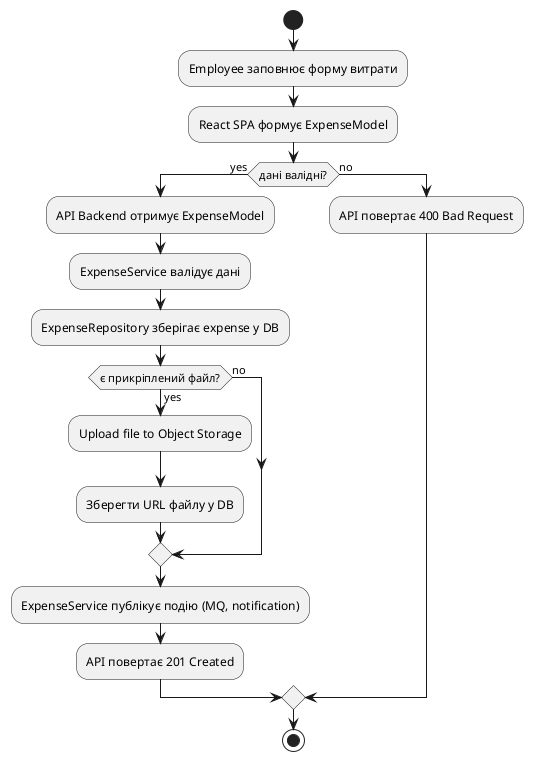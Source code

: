 ```plantuml
@startuml
start

:Employee заповнює форму витрати;
:React SPA формує ExpenseModel;
if (дані валідні?) then (yes)
  :API Backend отримує ExpenseModel;
  :ExpenseService валідує дані;
  :ExpenseRepository зберігає expense у DB;
  if (є прикріплений файл?) then (yes)
    :Upload file to Object Storage;
    :Зберегти URL файлу у DB;
  else (no)
  endif
  :ExpenseService публікує подію (MQ, notification);
  :API повертає 201 Created;
else (no)
  :API повертає 400 Bad Request;
endif

stop
@enduml
```
